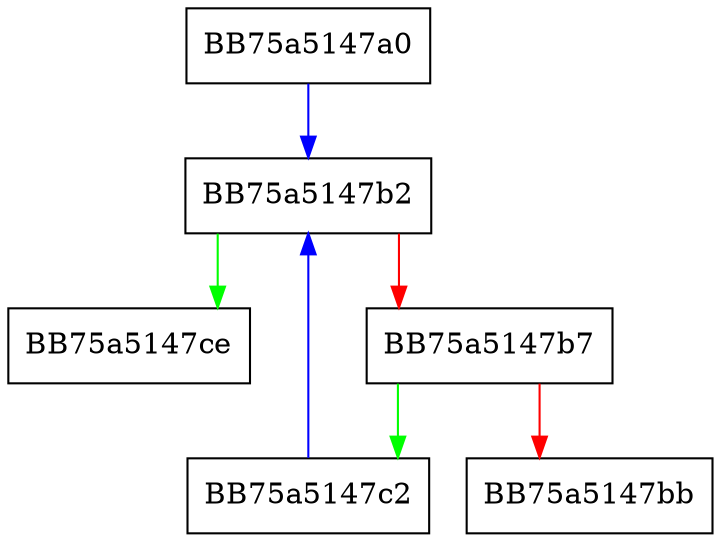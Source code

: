 digraph sqlite3WhereGetMask {
  node [shape="box"];
  graph [splines=ortho];
  BB75a5147a0 -> BB75a5147b2 [color="blue"];
  BB75a5147b2 -> BB75a5147ce [color="green"];
  BB75a5147b2 -> BB75a5147b7 [color="red"];
  BB75a5147b7 -> BB75a5147c2 [color="green"];
  BB75a5147b7 -> BB75a5147bb [color="red"];
  BB75a5147c2 -> BB75a5147b2 [color="blue"];
}